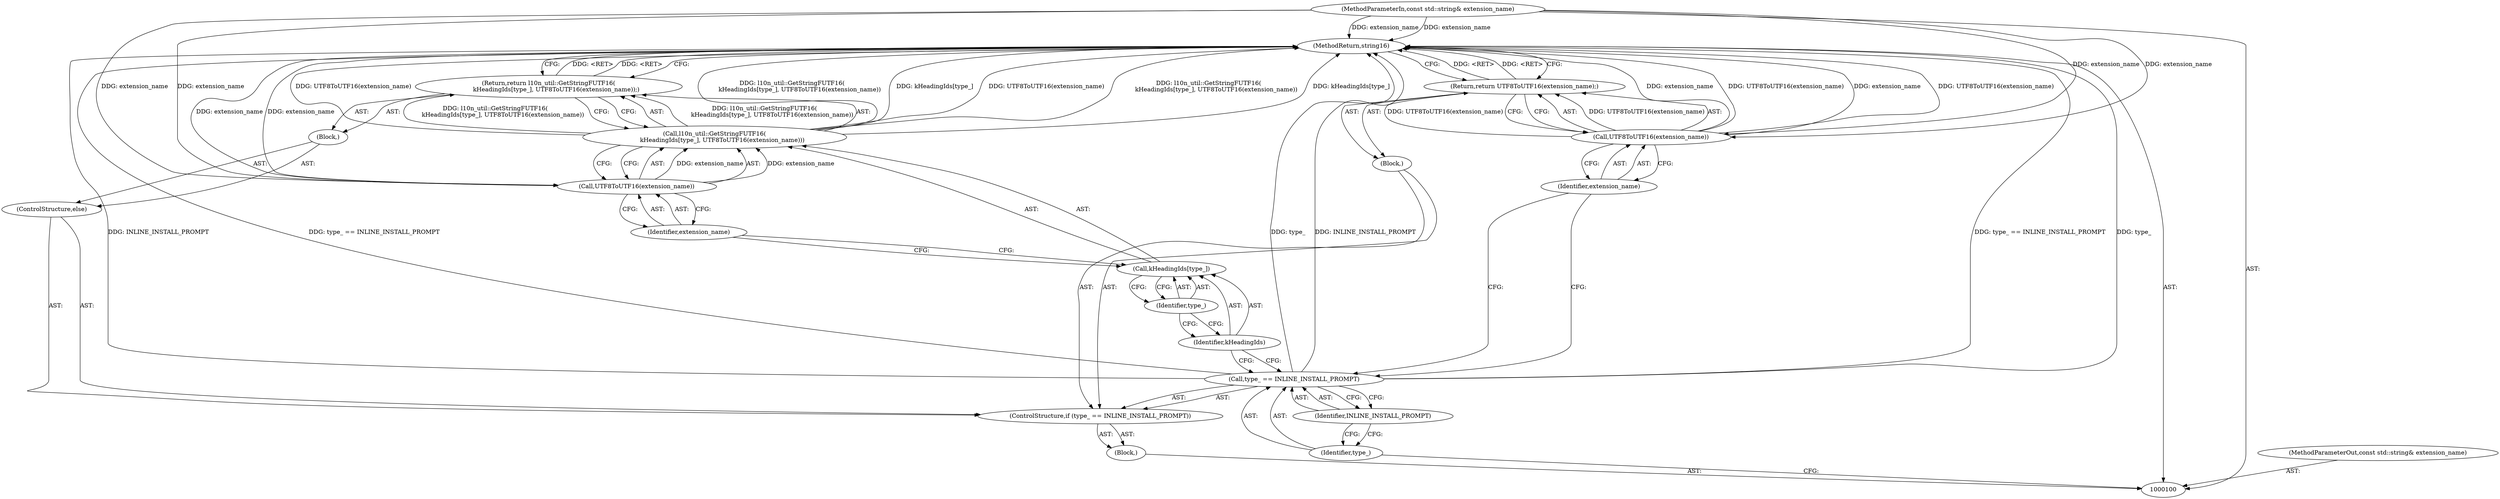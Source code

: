digraph "0_Chrome_283fb25624bf253d120708152e23cf9143519198_0" {
"1000120" [label="(MethodReturn,string16)"];
"1000101" [label="(MethodParameterIn,const std::string& extension_name)"];
"1000145" [label="(MethodParameterOut,const std::string& extension_name)"];
"1000102" [label="(Block,)"];
"1000106" [label="(Identifier,INLINE_INSTALL_PROMPT)"];
"1000103" [label="(ControlStructure,if (type_ == INLINE_INSTALL_PROMPT))"];
"1000107" [label="(Block,)"];
"1000104" [label="(Call,type_ == INLINE_INSTALL_PROMPT)"];
"1000105" [label="(Identifier,type_)"];
"1000109" [label="(Call,UTF8ToUTF16(extension_name))"];
"1000110" [label="(Identifier,extension_name)"];
"1000108" [label="(Return,return UTF8ToUTF16(extension_name);)"];
"1000112" [label="(Block,)"];
"1000111" [label="(ControlStructure,else)"];
"1000114" [label="(Call,l10n_util::GetStringFUTF16(\n        kHeadingIds[type_], UTF8ToUTF16(extension_name)))"];
"1000113" [label="(Return,return l10n_util::GetStringFUTF16(\n        kHeadingIds[type_], UTF8ToUTF16(extension_name));)"];
"1000117" [label="(Identifier,type_)"];
"1000118" [label="(Call,UTF8ToUTF16(extension_name))"];
"1000119" [label="(Identifier,extension_name)"];
"1000115" [label="(Call,kHeadingIds[type_])"];
"1000116" [label="(Identifier,kHeadingIds)"];
"1000120" -> "1000100"  [label="AST: "];
"1000120" -> "1000108"  [label="CFG: "];
"1000120" -> "1000113"  [label="CFG: "];
"1000104" -> "1000120"  [label="DDG: type_ == INLINE_INSTALL_PROMPT"];
"1000104" -> "1000120"  [label="DDG: type_"];
"1000104" -> "1000120"  [label="DDG: INLINE_INSTALL_PROMPT"];
"1000114" -> "1000120"  [label="DDG: l10n_util::GetStringFUTF16(\n        kHeadingIds[type_], UTF8ToUTF16(extension_name))"];
"1000114" -> "1000120"  [label="DDG: kHeadingIds[type_]"];
"1000114" -> "1000120"  [label="DDG: UTF8ToUTF16(extension_name)"];
"1000118" -> "1000120"  [label="DDG: extension_name"];
"1000101" -> "1000120"  [label="DDG: extension_name"];
"1000109" -> "1000120"  [label="DDG: extension_name"];
"1000109" -> "1000120"  [label="DDG: UTF8ToUTF16(extension_name)"];
"1000108" -> "1000120"  [label="DDG: <RET>"];
"1000113" -> "1000120"  [label="DDG: <RET>"];
"1000101" -> "1000100"  [label="AST: "];
"1000101" -> "1000120"  [label="DDG: extension_name"];
"1000101" -> "1000109"  [label="DDG: extension_name"];
"1000101" -> "1000118"  [label="DDG: extension_name"];
"1000145" -> "1000100"  [label="AST: "];
"1000102" -> "1000100"  [label="AST: "];
"1000103" -> "1000102"  [label="AST: "];
"1000106" -> "1000104"  [label="AST: "];
"1000106" -> "1000105"  [label="CFG: "];
"1000104" -> "1000106"  [label="CFG: "];
"1000103" -> "1000102"  [label="AST: "];
"1000104" -> "1000103"  [label="AST: "];
"1000107" -> "1000103"  [label="AST: "];
"1000111" -> "1000103"  [label="AST: "];
"1000107" -> "1000103"  [label="AST: "];
"1000108" -> "1000107"  [label="AST: "];
"1000104" -> "1000103"  [label="AST: "];
"1000104" -> "1000106"  [label="CFG: "];
"1000105" -> "1000104"  [label="AST: "];
"1000106" -> "1000104"  [label="AST: "];
"1000110" -> "1000104"  [label="CFG: "];
"1000116" -> "1000104"  [label="CFG: "];
"1000104" -> "1000120"  [label="DDG: type_ == INLINE_INSTALL_PROMPT"];
"1000104" -> "1000120"  [label="DDG: type_"];
"1000104" -> "1000120"  [label="DDG: INLINE_INSTALL_PROMPT"];
"1000105" -> "1000104"  [label="AST: "];
"1000105" -> "1000100"  [label="CFG: "];
"1000106" -> "1000105"  [label="CFG: "];
"1000109" -> "1000108"  [label="AST: "];
"1000109" -> "1000110"  [label="CFG: "];
"1000110" -> "1000109"  [label="AST: "];
"1000108" -> "1000109"  [label="CFG: "];
"1000109" -> "1000120"  [label="DDG: extension_name"];
"1000109" -> "1000120"  [label="DDG: UTF8ToUTF16(extension_name)"];
"1000109" -> "1000108"  [label="DDG: UTF8ToUTF16(extension_name)"];
"1000101" -> "1000109"  [label="DDG: extension_name"];
"1000110" -> "1000109"  [label="AST: "];
"1000110" -> "1000104"  [label="CFG: "];
"1000109" -> "1000110"  [label="CFG: "];
"1000108" -> "1000107"  [label="AST: "];
"1000108" -> "1000109"  [label="CFG: "];
"1000109" -> "1000108"  [label="AST: "];
"1000120" -> "1000108"  [label="CFG: "];
"1000108" -> "1000120"  [label="DDG: <RET>"];
"1000109" -> "1000108"  [label="DDG: UTF8ToUTF16(extension_name)"];
"1000112" -> "1000111"  [label="AST: "];
"1000113" -> "1000112"  [label="AST: "];
"1000111" -> "1000103"  [label="AST: "];
"1000112" -> "1000111"  [label="AST: "];
"1000114" -> "1000113"  [label="AST: "];
"1000114" -> "1000118"  [label="CFG: "];
"1000115" -> "1000114"  [label="AST: "];
"1000118" -> "1000114"  [label="AST: "];
"1000113" -> "1000114"  [label="CFG: "];
"1000114" -> "1000120"  [label="DDG: l10n_util::GetStringFUTF16(\n        kHeadingIds[type_], UTF8ToUTF16(extension_name))"];
"1000114" -> "1000120"  [label="DDG: kHeadingIds[type_]"];
"1000114" -> "1000120"  [label="DDG: UTF8ToUTF16(extension_name)"];
"1000114" -> "1000113"  [label="DDG: l10n_util::GetStringFUTF16(\n        kHeadingIds[type_], UTF8ToUTF16(extension_name))"];
"1000118" -> "1000114"  [label="DDG: extension_name"];
"1000113" -> "1000112"  [label="AST: "];
"1000113" -> "1000114"  [label="CFG: "];
"1000114" -> "1000113"  [label="AST: "];
"1000120" -> "1000113"  [label="CFG: "];
"1000113" -> "1000120"  [label="DDG: <RET>"];
"1000114" -> "1000113"  [label="DDG: l10n_util::GetStringFUTF16(\n        kHeadingIds[type_], UTF8ToUTF16(extension_name))"];
"1000117" -> "1000115"  [label="AST: "];
"1000117" -> "1000116"  [label="CFG: "];
"1000115" -> "1000117"  [label="CFG: "];
"1000118" -> "1000114"  [label="AST: "];
"1000118" -> "1000119"  [label="CFG: "];
"1000119" -> "1000118"  [label="AST: "];
"1000114" -> "1000118"  [label="CFG: "];
"1000118" -> "1000120"  [label="DDG: extension_name"];
"1000118" -> "1000114"  [label="DDG: extension_name"];
"1000101" -> "1000118"  [label="DDG: extension_name"];
"1000119" -> "1000118"  [label="AST: "];
"1000119" -> "1000115"  [label="CFG: "];
"1000118" -> "1000119"  [label="CFG: "];
"1000115" -> "1000114"  [label="AST: "];
"1000115" -> "1000117"  [label="CFG: "];
"1000116" -> "1000115"  [label="AST: "];
"1000117" -> "1000115"  [label="AST: "];
"1000119" -> "1000115"  [label="CFG: "];
"1000116" -> "1000115"  [label="AST: "];
"1000116" -> "1000104"  [label="CFG: "];
"1000117" -> "1000116"  [label="CFG: "];
}
